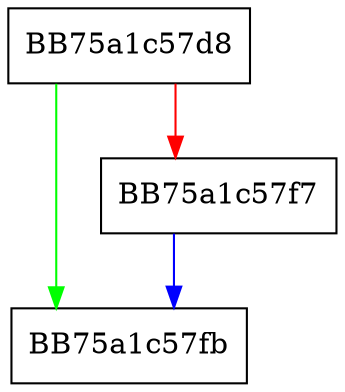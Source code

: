 digraph pem_read_dword {
  node [shape="box"];
  graph [splines=ortho];
  BB75a1c57d8 -> BB75a1c57fb [color="green"];
  BB75a1c57d8 -> BB75a1c57f7 [color="red"];
  BB75a1c57f7 -> BB75a1c57fb [color="blue"];
}